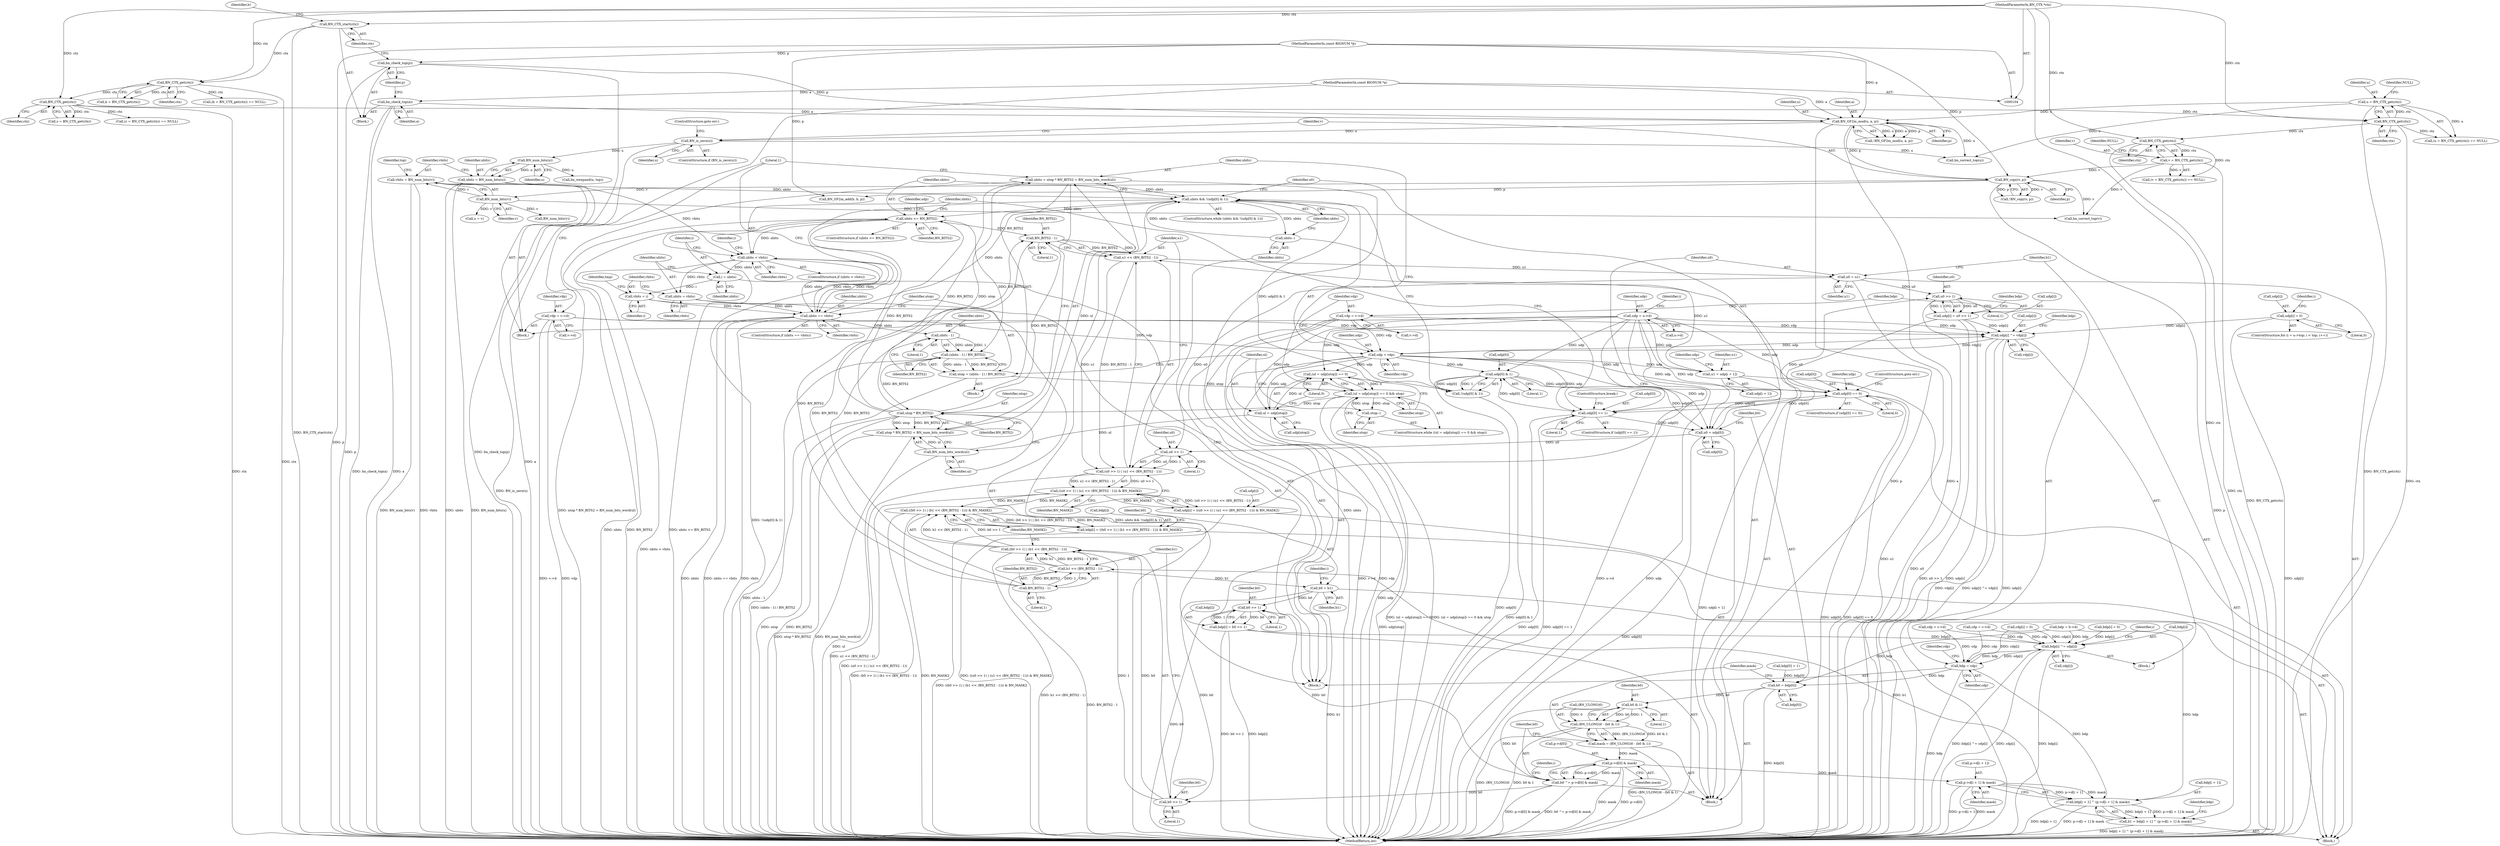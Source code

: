 digraph "0_openssl_4924b37ee01f71ae19c94a8934b80eeb2f677932@integer" {
"1000555" [label="(Call,ubits = utop * BN_BITS2 + BN_num_bits_word(ul))"];
"1000558" [label="(Call,utop * BN_BITS2)"];
"1000544" [label="(Call,(ul = udp[utop]) == 0 && utop)"];
"1000545" [label="(Call,(ul = udp[utop]) == 0)"];
"1000546" [label="(Call,ul = udp[utop])"];
"1000489" [label="(Call,udp = vdp)"];
"1000492" [label="(Call,vdp = v->d)"];
"1000515" [label="(Call,udp[i] ^= vdp[i])"];
"1000422" [label="(Call,udp[i] = u0 >> 1)"];
"1000426" [label="(Call,u0 >> 1)"];
"1000322" [label="(Call,u0 = udp[0])"];
"1000311" [label="(Call,udp[0] & 1)"];
"1000451" [label="(Call,udp[0] == 1)"];
"1000444" [label="(Call,udp[0] == 0)"];
"1000214" [label="(Call,udp = u->d)"];
"1000384" [label="(Call,u0 = u1)"];
"1000378" [label="(Call,u1 << (BN_BITS2 - 1))"];
"1000362" [label="(Call,u1 = udp[i + 1])"];
"1000380" [label="(Call,BN_BITS2 - 1)"];
"1000415" [label="(Call,BN_BITS2 - 1)"];
"1000439" [label="(Call,ubits <= BN_BITS2)"];
"1000308" [label="(Call,ubits && !(udp[0] & 1))"];
"1000436" [label="(Call,ubits--)"];
"1000530" [label="(Call,ubits == vbits)"];
"1000458" [label="(Call,ubits < vbits)"];
"1000197" [label="(Call,vbits = BN_num_bits(v))"];
"1000199" [label="(Call,BN_num_bits(v))"];
"1000179" [label="(Call,BN_copy(v, p))"];
"1000160" [label="(Call,v = BN_CTX_get(ctx))"];
"1000162" [label="(Call,BN_CTX_get(ctx))"];
"1000154" [label="(Call,BN_CTX_get(ctx))"];
"1000146" [label="(Call,BN_CTX_get(ctx))"];
"1000138" [label="(Call,BN_CTX_get(ctx))"];
"1000132" [label="(Call,BN_CTX_start(ctx))"];
"1000108" [label="(MethodParameterIn,BN_CTX *ctx)"];
"1000168" [label="(Call,BN_GF2m_mod(u, a, p))"];
"1000152" [label="(Call,u = BN_CTX_get(ctx))"];
"1000128" [label="(Call,bn_check_top(a))"];
"1000106" [label="(MethodParameterIn,const BIGNUM *a)"];
"1000130" [label="(Call,bn_check_top(p))"];
"1000107" [label="(MethodParameterIn,const BIGNUM *p)"];
"1000465" [label="(Call,ubits = vbits)"];
"1000468" [label="(Call,vbits = i)"];
"1000462" [label="(Call,i = ubits)"];
"1000555" [label="(Call,ubits = utop * BN_BITS2 + BN_num_bits_word(ul))"];
"1000561" [label="(Call,BN_num_bits_word(ul))"];
"1000192" [label="(Call,ubits = BN_num_bits(u))"];
"1000194" [label="(Call,BN_num_bits(u))"];
"1000174" [label="(Call,BN_is_zero(u))"];
"1000310" [label="(Call,!(udp[0] & 1))"];
"1000230" [label="(Call,udp[i] = 0)"];
"1000299" [label="(Call,vdp = v->d)"];
"1000553" [label="(Call,utop--)"];
"1000536" [label="(Call,utop = (ubits - 1) / BN_BITS2)"];
"1000538" [label="(Call,(ubits - 1) / BN_BITS2)"];
"1000539" [label="(Call,ubits - 1)"];
"1000374" [label="(Call,(u0 >> 1) | (u1 << (BN_BITS2 - 1)))"];
"1000373" [label="(Call,((u0 >> 1) | (u1 << (BN_BITS2 - 1))) & BN_MASK2)"];
"1000369" [label="(Call,udp[i] = ((u0 >> 1) | (u1 << (BN_BITS2 - 1))) & BN_MASK2)"];
"1000408" [label="(Call,((b0 >> 1) | (b1 << (BN_BITS2 - 1))) & BN_MASK2)"];
"1000404" [label="(Call,bdp[i] = ((b0 >> 1) | (b1 << (BN_BITS2 - 1))) & BN_MASK2)"];
"1000375" [label="(Call,u0 >> 1)"];
"1000557" [label="(Call,utop * BN_BITS2 + BN_num_bits_word(ul))"];
"1000413" [label="(Call,b1 << (BN_BITS2 - 1))"];
"1000409" [label="(Call,(b0 >> 1) | (b1 << (BN_BITS2 - 1)))"];
"1000419" [label="(Call,b0 = b1)"];
"1000410" [label="(Call,b0 >> 1)"];
"1000433" [label="(Call,b0 >> 1)"];
"1000429" [label="(Call,bdp[i] = b0 >> 1)"];
"1000522" [label="(Call,bdp[i] ^= cdp[i])"];
"1000497" [label="(Call,bdp = cdp)"];
"1000327" [label="(Call,b0 = bdp[0])"];
"1000338" [label="(Call,b0 & 1)"];
"1000334" [label="(Call,(BN_ULONG)0 - (b0 & 1))"];
"1000332" [label="(Call,mask = (BN_ULONG)0 - (b0 & 1))"];
"1000343" [label="(Call,p->d[0] & mask)"];
"1000341" [label="(Call,b0 ^= p->d[0] & mask)"];
"1000395" [label="(Call,p->d[i + 1] & mask)"];
"1000389" [label="(Call,bdp[i + 1] ^ (p->d[i + 1] & mask))"];
"1000387" [label="(Call,b1 = bdp[i + 1] ^ (p->d[i + 1] & mask))"];
"1000385" [label="(Identifier,u0)"];
"1000467" [label="(Identifier,vbits)"];
"1000445" [label="(Call,udp[0])"];
"1000128" [label="(Call,bn_check_top(a))"];
"1000315" [label="(Literal,1)"];
"1000462" [label="(Call,i = ubits)"];
"1000464" [label="(Identifier,ubits)"];
"1000243" [label="(Call,bdp = b->d)"];
"1000311" [label="(Call,udp[0] & 1)"];
"1000349" [label="(Identifier,mask)"];
"1000362" [label="(Call,u1 = udp[i + 1])"];
"1000151" [label="(Call,(u = BN_CTX_get(ctx)) == NULL)"];
"1000522" [label="(Call,bdp[i] ^= cdp[i])"];
"1000422" [label="(Call,udp[i] = u0 >> 1)"];
"1000137" [label="(Identifier,b)"];
"1000386" [label="(Identifier,u1)"];
"1000530" [label="(Call,ubits == vbits)"];
"1000381" [label="(Identifier,BN_BITS2)"];
"1000373" [label="(Call,((u0 >> 1) | (u1 << (BN_BITS2 - 1))) & BN_MASK2)"];
"1000380" [label="(Call,BN_BITS2 - 1)"];
"1000498" [label="(Identifier,bdp)"];
"1000301" [label="(Call,v->d)"];
"1000181" [label="(Identifier,p)"];
"1000219" [label="(ControlStructure,for (i = u->top; i < top; i++))"];
"1000156" [label="(Identifier,NULL)"];
"1000468" [label="(Call,vbits = i)"];
"1000494" [label="(Call,v->d)"];
"1000609" [label="(Call,BN_num_bits(v))"];
"1000390" [label="(Call,bdp[i + 1])"];
"1000548" [label="(Call,udp[utop])"];
"1000664" [label="(MethodReturn,int)"];
"1000441" [label="(Identifier,BN_BITS2)"];
"1000460" [label="(Identifier,vbits)"];
"1000146" [label="(Call,BN_CTX_get(ctx))"];
"1000178" [label="(Call,!BN_copy(v, p))"];
"1000211" [label="(Call,bn_wexpand(u, top))"];
"1000404" [label="(Call,bdp[i] = ((b0 >> 1) | (b1 << (BN_BITS2 - 1))) & BN_MASK2)"];
"1000410" [label="(Call,b0 >> 1)"];
"1000461" [label="(Block,)"];
"1000344" [label="(Call,p->d[0])"];
"1000162" [label="(Call,BN_CTX_get(ctx))"];
"1000541" [label="(Literal,1)"];
"1000470" [label="(Identifier,i)"];
"1000514" [label="(Block,)"];
"1000275" [label="(Call,cdp = c->d)"];
"1000426" [label="(Call,u0 >> 1)"];
"1000195" [label="(Identifier,u)"];
"1000154" [label="(Call,BN_CTX_get(ctx))"];
"1000537" [label="(Identifier,utop)"];
"1000533" [label="(Block,)"];
"1000179" [label="(Call,BN_copy(v, p))"];
"1000463" [label="(Identifier,i)"];
"1000176" [label="(ControlStructure,goto err;)"];
"1000132" [label="(Call,BN_CTX_start(ctx))"];
"1000170" [label="(Identifier,a)"];
"1000234" [label="(Literal,0)"];
"1000431" [label="(Identifier,bdp)"];
"1000395" [label="(Call,p->d[i + 1] & mask)"];
"1000328" [label="(Identifier,b0)"];
"1000379" [label="(Identifier,u1)"];
"1000352" [label="(Identifier,i)"];
"1000456" [label="(ControlStructure,break;)"];
"1000144" [label="(Call,c = BN_CTX_get(ctx))"];
"1000334" [label="(Call,(BN_ULONG)0 - (b0 & 1))"];
"1000335" [label="(Call,(BN_ULONG)0)"];
"1000446" [label="(Identifier,udp)"];
"1000143" [label="(Call,(c = BN_CTX_get(ctx)) == NULL)"];
"1000371" [label="(Identifier,udp)"];
"1000167" [label="(Call,!BN_GF2m_mod(u, a, p))"];
"1000513" [label="(Identifier,i)"];
"1000215" [label="(Identifier,udp)"];
"1000458" [label="(Call,ubits < vbits)"];
"1000109" [label="(Block,)"];
"1000171" [label="(Identifier,p)"];
"1000414" [label="(Identifier,b1)"];
"1000323" [label="(Identifier,u0)"];
"1000443" [label="(ControlStructure,if (udp[0] == 0))"];
"1000189" [label="(Block,)"];
"1000453" [label="(Identifier,udp)"];
"1000248" [label="(Call,bdp[0] = 1)"];
"1000340" [label="(Literal,1)"];
"1000161" [label="(Identifier,v)"];
"1000546" [label="(Call,ul = udp[utop])"];
"1000164" [label="(Identifier,NULL)"];
"1000406" [label="(Identifier,bdp)"];
"1000457" [label="(ControlStructure,if (ubits < vbits))"];
"1000136" [label="(Call,b = BN_CTX_get(ctx))"];
"1000309" [label="(Identifier,ubits)"];
"1000216" [label="(Call,u->d)"];
"1000308" [label="(Call,ubits && !(udp[0] & 1))"];
"1000492" [label="(Call,vdp = v->d)"];
"1000160" [label="(Call,v = BN_CTX_get(ctx))"];
"1000200" [label="(Identifier,v)"];
"1000169" [label="(Identifier,u)"];
"1000542" [label="(Identifier,BN_BITS2)"];
"1000452" [label="(Call,udp[0])"];
"1000375" [label="(Call,u0 >> 1)"];
"1000557" [label="(Call,utop * BN_BITS2 + BN_num_bits_word(ul))"];
"1000341" [label="(Call,b0 ^= p->d[0] & mask)"];
"1000489" [label="(Call,udp = vdp)"];
"1000544" [label="(Call,(ul = udp[utop]) == 0 && utop)"];
"1000433" [label="(Call,b0 >> 1)"];
"1000168" [label="(Call,BN_GF2m_mod(u, a, p))"];
"1000423" [label="(Call,udp[i])"];
"1000451" [label="(Call,udp[0] == 1)"];
"1000428" [label="(Literal,1)"];
"1000383" [label="(Identifier,BN_MASK2)"];
"1000438" [label="(ControlStructure,if (ubits <= BN_BITS2))"];
"1000547" [label="(Identifier,ul)"];
"1000192" [label="(Call,ubits = BN_num_bits(u))"];
"1000343" [label="(Call,p->d[0] & mask)"];
"1000231" [label="(Call,udp[i])"];
"1000361" [label="(Block,)"];
"1000558" [label="(Call,utop * BN_BITS2)"];
"1000405" [label="(Call,bdp[i])"];
"1000378" [label="(Call,u1 << (BN_BITS2 - 1))"];
"1000310" [label="(Call,!(udp[0] & 1))"];
"1000523" [label="(Call,bdp[i])"];
"1000444" [label="(Call,udp[0] == 0)"];
"1000436" [label="(Call,ubits--)"];
"1000387" [label="(Call,b1 = bdp[i + 1] ^ (p->d[i + 1] & mask))"];
"1000497" [label="(Call,bdp = cdp)"];
"1000175" [label="(Identifier,u)"];
"1000370" [label="(Call,udp[i])"];
"1000437" [label="(Identifier,ubits)"];
"1000490" [label="(Identifier,udp)"];
"1000427" [label="(Identifier,u0)"];
"1000491" [label="(Identifier,vdp)"];
"1000130" [label="(Call,bn_check_top(p))"];
"1000540" [label="(Identifier,ubits)"];
"1000360" [label="(Identifier,i)"];
"1000531" [label="(Identifier,ubits)"];
"1000545" [label="(Call,(ul = udp[utop]) == 0)"];
"1000448" [label="(Literal,0)"];
"1000155" [label="(Identifier,ctx)"];
"1000553" [label="(Call,utop--)"];
"1000529" [label="(ControlStructure,if (ubits == vbits))"];
"1000305" [label="(Literal,1)"];
"1000474" [label="(Call,u = v)"];
"1000538" [label="(Call,(ubits - 1) / BN_BITS2)"];
"1000536" [label="(Call,utop = (ubits - 1) / BN_BITS2)"];
"1000465" [label="(Call,ubits = vbits)"];
"1000449" [label="(ControlStructure,goto err;)"];
"1000108" [label="(MethodParameterIn,BN_CTX *ctx)"];
"1000147" [label="(Identifier,ctx)"];
"1000289" [label="(Call,cdp[i] = 0)"];
"1000299" [label="(Call,vdp = v->d)"];
"1000230" [label="(Call,udp[i] = 0)"];
"1000409" [label="(Call,(b0 >> 1) | (b1 << (BN_BITS2 - 1)))"];
"1000376" [label="(Identifier,u0)"];
"1000153" [label="(Identifier,u)"];
"1000133" [label="(Identifier,ctx)"];
"1000300" [label="(Identifier,vdp)"];
"1000554" [label="(Identifier,utop)"];
"1000539" [label="(Call,ubits - 1)"];
"1000107" [label="(MethodParameterIn,const BIGNUM *p)"];
"1000560" [label="(Identifier,BN_BITS2)"];
"1000131" [label="(Identifier,p)"];
"1000421" [label="(Identifier,b1)"];
"1000532" [label="(Identifier,vbits)"];
"1000106" [label="(MethodParameterIn,const BIGNUM *a)"];
"1000329" [label="(Call,bdp[0])"];
"1000338" [label="(Call,b0 & 1)"];
"1000507" [label="(Identifier,i)"];
"1000408" [label="(Call,((b0 >> 1) | (b1 << (BN_BITS2 - 1))) & BN_MASK2)"];
"1000516" [label="(Call,udp[i])"];
"1000152" [label="(Call,u = BN_CTX_get(ctx))"];
"1000174" [label="(Call,BN_is_zero(u))"];
"1000524" [label="(Identifier,bdp)"];
"1000657" [label="(Call,bn_correct_top(u))"];
"1000417" [label="(Literal,1)"];
"1000420" [label="(Identifier,b0)"];
"1000543" [label="(ControlStructure,while ((ul = udp[utop]) == 0 && utop))"];
"1000262" [label="(Call,bdp[i] = 0)"];
"1000403" [label="(Identifier,mask)"];
"1000389" [label="(Call,bdp[i + 1] ^ (p->d[i + 1] & mask))"];
"1000384" [label="(Call,u0 = u1)"];
"1000342" [label="(Identifier,b0)"];
"1000519" [label="(Call,vdp[i])"];
"1000324" [label="(Call,udp[0])"];
"1000515" [label="(Call,udp[i] ^= vdp[i])"];
"1000364" [label="(Call,udp[i + 1])"];
"1000369" [label="(Call,udp[i] = ((u0 >> 1) | (u1 << (BN_BITS2 - 1))) & BN_MASK2)"];
"1000439" [label="(Call,ubits <= BN_BITS2)"];
"1000327" [label="(Call,b0 = bdp[0])"];
"1000197" [label="(Call,vbits = BN_num_bits(v))"];
"1000139" [label="(Identifier,ctx)"];
"1000388" [label="(Identifier,b1)"];
"1000382" [label="(Literal,1)"];
"1000307" [label="(ControlStructure,while (ubits && !(udp[0] & 1)))"];
"1000562" [label="(Identifier,ul)"];
"1000559" [label="(Identifier,utop)"];
"1000413" [label="(Call,b1 << (BN_BITS2 - 1))"];
"1000198" [label="(Identifier,vbits)"];
"1000374" [label="(Call,(u0 >> 1) | (u1 << (BN_BITS2 - 1)))"];
"1000316" [label="(Block,)"];
"1000526" [label="(Call,cdp[i])"];
"1000500" [label="(Call,cdp = c->d)"];
"1000221" [label="(Identifier,i)"];
"1000411" [label="(Identifier,b0)"];
"1000552" [label="(Identifier,utop)"];
"1000194" [label="(Call,BN_num_bits(u))"];
"1000416" [label="(Identifier,BN_BITS2)"];
"1000332" [label="(Call,mask = (BN_ULONG)0 - (b0 & 1))"];
"1000180" [label="(Identifier,v)"];
"1000499" [label="(Identifier,cdp)"];
"1000466" [label="(Identifier,ubits)"];
"1000418" [label="(Identifier,BN_MASK2)"];
"1000589" [label="(Call,BN_GF2m_add(b, b, p))"];
"1000214" [label="(Call,udp = u->d)"];
"1000138" [label="(Call,BN_CTX_get(ctx))"];
"1000203" [label="(Identifier,top)"];
"1000135" [label="(Call,(b = BN_CTX_get(ctx)) == NULL)"];
"1000561" [label="(Call,BN_num_bits_word(ul))"];
"1000312" [label="(Call,udp[0])"];
"1000501" [label="(Identifier,cdp)"];
"1000419" [label="(Call,b0 = b1)"];
"1000129" [label="(Identifier,a)"];
"1000396" [label="(Call,p->d[i + 1])"];
"1000229" [label="(Identifier,i)"];
"1000556" [label="(Identifier,ubits)"];
"1000472" [label="(Identifier,tmp)"];
"1000159" [label="(Call,(v = BN_CTX_get(ctx)) == NULL)"];
"1000377" [label="(Literal,1)"];
"1000659" [label="(Call,bn_correct_top(v))"];
"1000429" [label="(Call,bdp[i] = b0 >> 1)"];
"1000322" [label="(Call,u0 = udp[0])"];
"1000163" [label="(Identifier,ctx)"];
"1000551" [label="(Literal,0)"];
"1000493" [label="(Identifier,vdp)"];
"1000434" [label="(Identifier,b0)"];
"1000450" [label="(ControlStructure,if (udp[0] == 1))"];
"1000430" [label="(Call,bdp[i])"];
"1000412" [label="(Literal,1)"];
"1000440" [label="(Identifier,ubits)"];
"1000455" [label="(Literal,1)"];
"1000469" [label="(Identifier,vbits)"];
"1000173" [label="(ControlStructure,if (BN_is_zero(u)))"];
"1000333" [label="(Identifier,mask)"];
"1000339" [label="(Identifier,b0)"];
"1000459" [label="(Identifier,ubits)"];
"1000415" [label="(Call,BN_BITS2 - 1)"];
"1000199" [label="(Call,BN_num_bits(v))"];
"1000363" [label="(Identifier,u1)"];
"1000193" [label="(Identifier,ubits)"];
"1000435" [label="(Literal,1)"];
"1000555" [label="(Call,ubits = utop * BN_BITS2 + BN_num_bits_word(ul))"];
"1000555" -> "1000533"  [label="AST: "];
"1000555" -> "1000557"  [label="CFG: "];
"1000556" -> "1000555"  [label="AST: "];
"1000557" -> "1000555"  [label="AST: "];
"1000305" -> "1000555"  [label="CFG: "];
"1000555" -> "1000664"  [label="DDG: utop * BN_BITS2 + BN_num_bits_word(ul)"];
"1000555" -> "1000664"  [label="DDG: ubits"];
"1000555" -> "1000308"  [label="DDG: ubits"];
"1000558" -> "1000555"  [label="DDG: utop"];
"1000558" -> "1000555"  [label="DDG: BN_BITS2"];
"1000561" -> "1000555"  [label="DDG: ul"];
"1000558" -> "1000557"  [label="AST: "];
"1000558" -> "1000560"  [label="CFG: "];
"1000559" -> "1000558"  [label="AST: "];
"1000560" -> "1000558"  [label="AST: "];
"1000562" -> "1000558"  [label="CFG: "];
"1000558" -> "1000664"  [label="DDG: BN_BITS2"];
"1000558" -> "1000664"  [label="DDG: utop"];
"1000558" -> "1000380"  [label="DDG: BN_BITS2"];
"1000558" -> "1000439"  [label="DDG: BN_BITS2"];
"1000558" -> "1000557"  [label="DDG: utop"];
"1000558" -> "1000557"  [label="DDG: BN_BITS2"];
"1000544" -> "1000558"  [label="DDG: utop"];
"1000538" -> "1000558"  [label="DDG: BN_BITS2"];
"1000544" -> "1000543"  [label="AST: "];
"1000544" -> "1000545"  [label="CFG: "];
"1000544" -> "1000552"  [label="CFG: "];
"1000545" -> "1000544"  [label="AST: "];
"1000552" -> "1000544"  [label="AST: "];
"1000554" -> "1000544"  [label="CFG: "];
"1000556" -> "1000544"  [label="CFG: "];
"1000544" -> "1000664"  [label="DDG: (ul = udp[utop]) == 0"];
"1000544" -> "1000664"  [label="DDG: (ul = udp[utop]) == 0 && utop"];
"1000545" -> "1000544"  [label="DDG: 0"];
"1000553" -> "1000544"  [label="DDG: utop"];
"1000536" -> "1000544"  [label="DDG: utop"];
"1000544" -> "1000553"  [label="DDG: utop"];
"1000545" -> "1000551"  [label="CFG: "];
"1000546" -> "1000545"  [label="AST: "];
"1000551" -> "1000545"  [label="AST: "];
"1000552" -> "1000545"  [label="CFG: "];
"1000546" -> "1000545"  [label="DDG: ul"];
"1000489" -> "1000545"  [label="DDG: udp"];
"1000214" -> "1000545"  [label="DDG: udp"];
"1000546" -> "1000548"  [label="CFG: "];
"1000547" -> "1000546"  [label="AST: "];
"1000548" -> "1000546"  [label="AST: "];
"1000551" -> "1000546"  [label="CFG: "];
"1000546" -> "1000664"  [label="DDG: udp[utop]"];
"1000489" -> "1000546"  [label="DDG: udp"];
"1000214" -> "1000546"  [label="DDG: udp"];
"1000546" -> "1000561"  [label="DDG: ul"];
"1000489" -> "1000461"  [label="AST: "];
"1000489" -> "1000491"  [label="CFG: "];
"1000490" -> "1000489"  [label="AST: "];
"1000491" -> "1000489"  [label="AST: "];
"1000493" -> "1000489"  [label="CFG: "];
"1000489" -> "1000664"  [label="DDG: udp"];
"1000489" -> "1000311"  [label="DDG: udp"];
"1000489" -> "1000322"  [label="DDG: udp"];
"1000489" -> "1000362"  [label="DDG: udp"];
"1000489" -> "1000444"  [label="DDG: udp"];
"1000489" -> "1000451"  [label="DDG: udp"];
"1000492" -> "1000489"  [label="DDG: vdp"];
"1000515" -> "1000489"  [label="DDG: vdp[i]"];
"1000299" -> "1000489"  [label="DDG: vdp"];
"1000489" -> "1000515"  [label="DDG: udp"];
"1000492" -> "1000461"  [label="AST: "];
"1000492" -> "1000494"  [label="CFG: "];
"1000493" -> "1000492"  [label="AST: "];
"1000494" -> "1000492"  [label="AST: "];
"1000498" -> "1000492"  [label="CFG: "];
"1000492" -> "1000664"  [label="DDG: v->d"];
"1000492" -> "1000664"  [label="DDG: vdp"];
"1000492" -> "1000515"  [label="DDG: vdp"];
"1000515" -> "1000514"  [label="AST: "];
"1000515" -> "1000519"  [label="CFG: "];
"1000516" -> "1000515"  [label="AST: "];
"1000519" -> "1000515"  [label="AST: "];
"1000524" -> "1000515"  [label="CFG: "];
"1000515" -> "1000664"  [label="DDG: vdp[i]"];
"1000515" -> "1000664"  [label="DDG: udp[i] ^= vdp[i]"];
"1000515" -> "1000664"  [label="DDG: udp[i]"];
"1000422" -> "1000515"  [label="DDG: udp[i]"];
"1000230" -> "1000515"  [label="DDG: udp[i]"];
"1000214" -> "1000515"  [label="DDG: udp"];
"1000299" -> "1000515"  [label="DDG: vdp"];
"1000422" -> "1000316"  [label="AST: "];
"1000422" -> "1000426"  [label="CFG: "];
"1000423" -> "1000422"  [label="AST: "];
"1000426" -> "1000422"  [label="AST: "];
"1000431" -> "1000422"  [label="CFG: "];
"1000422" -> "1000664"  [label="DDG: u0 >> 1"];
"1000422" -> "1000664"  [label="DDG: udp[i]"];
"1000426" -> "1000422"  [label="DDG: u0"];
"1000426" -> "1000422"  [label="DDG: 1"];
"1000426" -> "1000428"  [label="CFG: "];
"1000427" -> "1000426"  [label="AST: "];
"1000428" -> "1000426"  [label="AST: "];
"1000426" -> "1000664"  [label="DDG: u0"];
"1000322" -> "1000426"  [label="DDG: u0"];
"1000384" -> "1000426"  [label="DDG: u0"];
"1000322" -> "1000316"  [label="AST: "];
"1000322" -> "1000324"  [label="CFG: "];
"1000323" -> "1000322"  [label="AST: "];
"1000324" -> "1000322"  [label="AST: "];
"1000328" -> "1000322"  [label="CFG: "];
"1000322" -> "1000664"  [label="DDG: udp[0]"];
"1000311" -> "1000322"  [label="DDG: udp[0]"];
"1000451" -> "1000322"  [label="DDG: udp[0]"];
"1000214" -> "1000322"  [label="DDG: udp"];
"1000322" -> "1000375"  [label="DDG: u0"];
"1000311" -> "1000310"  [label="AST: "];
"1000311" -> "1000315"  [label="CFG: "];
"1000312" -> "1000311"  [label="AST: "];
"1000315" -> "1000311"  [label="AST: "];
"1000310" -> "1000311"  [label="CFG: "];
"1000311" -> "1000664"  [label="DDG: udp[0]"];
"1000311" -> "1000310"  [label="DDG: udp[0]"];
"1000311" -> "1000310"  [label="DDG: 1"];
"1000451" -> "1000311"  [label="DDG: udp[0]"];
"1000214" -> "1000311"  [label="DDG: udp"];
"1000311" -> "1000444"  [label="DDG: udp[0]"];
"1000451" -> "1000450"  [label="AST: "];
"1000451" -> "1000455"  [label="CFG: "];
"1000452" -> "1000451"  [label="AST: "];
"1000455" -> "1000451"  [label="AST: "];
"1000456" -> "1000451"  [label="CFG: "];
"1000459" -> "1000451"  [label="CFG: "];
"1000451" -> "1000664"  [label="DDG: udp[0]"];
"1000451" -> "1000664"  [label="DDG: udp[0] == 1"];
"1000451" -> "1000444"  [label="DDG: udp[0]"];
"1000444" -> "1000451"  [label="DDG: udp[0]"];
"1000214" -> "1000451"  [label="DDG: udp"];
"1000444" -> "1000443"  [label="AST: "];
"1000444" -> "1000448"  [label="CFG: "];
"1000445" -> "1000444"  [label="AST: "];
"1000448" -> "1000444"  [label="AST: "];
"1000449" -> "1000444"  [label="CFG: "];
"1000453" -> "1000444"  [label="CFG: "];
"1000444" -> "1000664"  [label="DDG: udp[0]"];
"1000444" -> "1000664"  [label="DDG: udp[0] == 0"];
"1000214" -> "1000444"  [label="DDG: udp"];
"1000214" -> "1000189"  [label="AST: "];
"1000214" -> "1000216"  [label="CFG: "];
"1000215" -> "1000214"  [label="AST: "];
"1000216" -> "1000214"  [label="AST: "];
"1000221" -> "1000214"  [label="CFG: "];
"1000214" -> "1000664"  [label="DDG: u->d"];
"1000214" -> "1000664"  [label="DDG: udp"];
"1000214" -> "1000362"  [label="DDG: udp"];
"1000384" -> "1000361"  [label="AST: "];
"1000384" -> "1000386"  [label="CFG: "];
"1000385" -> "1000384"  [label="AST: "];
"1000386" -> "1000384"  [label="AST: "];
"1000388" -> "1000384"  [label="CFG: "];
"1000384" -> "1000664"  [label="DDG: u1"];
"1000384" -> "1000375"  [label="DDG: u0"];
"1000378" -> "1000384"  [label="DDG: u1"];
"1000378" -> "1000374"  [label="AST: "];
"1000378" -> "1000380"  [label="CFG: "];
"1000379" -> "1000378"  [label="AST: "];
"1000380" -> "1000378"  [label="AST: "];
"1000374" -> "1000378"  [label="CFG: "];
"1000378" -> "1000374"  [label="DDG: u1"];
"1000378" -> "1000374"  [label="DDG: BN_BITS2 - 1"];
"1000362" -> "1000378"  [label="DDG: u1"];
"1000380" -> "1000378"  [label="DDG: BN_BITS2"];
"1000380" -> "1000378"  [label="DDG: 1"];
"1000362" -> "1000361"  [label="AST: "];
"1000362" -> "1000364"  [label="CFG: "];
"1000363" -> "1000362"  [label="AST: "];
"1000364" -> "1000362"  [label="AST: "];
"1000371" -> "1000362"  [label="CFG: "];
"1000362" -> "1000664"  [label="DDG: udp[i + 1]"];
"1000380" -> "1000382"  [label="CFG: "];
"1000381" -> "1000380"  [label="AST: "];
"1000382" -> "1000380"  [label="AST: "];
"1000415" -> "1000380"  [label="DDG: BN_BITS2"];
"1000439" -> "1000380"  [label="DDG: BN_BITS2"];
"1000380" -> "1000415"  [label="DDG: BN_BITS2"];
"1000415" -> "1000413"  [label="AST: "];
"1000415" -> "1000417"  [label="CFG: "];
"1000416" -> "1000415"  [label="AST: "];
"1000417" -> "1000415"  [label="AST: "];
"1000413" -> "1000415"  [label="CFG: "];
"1000415" -> "1000413"  [label="DDG: BN_BITS2"];
"1000415" -> "1000413"  [label="DDG: 1"];
"1000415" -> "1000439"  [label="DDG: BN_BITS2"];
"1000439" -> "1000438"  [label="AST: "];
"1000439" -> "1000441"  [label="CFG: "];
"1000440" -> "1000439"  [label="AST: "];
"1000441" -> "1000439"  [label="AST: "];
"1000446" -> "1000439"  [label="CFG: "];
"1000459" -> "1000439"  [label="CFG: "];
"1000439" -> "1000664"  [label="DDG: ubits"];
"1000439" -> "1000664"  [label="DDG: BN_BITS2"];
"1000439" -> "1000664"  [label="DDG: ubits <= BN_BITS2"];
"1000308" -> "1000439"  [label="DDG: ubits"];
"1000439" -> "1000458"  [label="DDG: ubits"];
"1000439" -> "1000538"  [label="DDG: BN_BITS2"];
"1000308" -> "1000307"  [label="AST: "];
"1000308" -> "1000309"  [label="CFG: "];
"1000308" -> "1000310"  [label="CFG: "];
"1000309" -> "1000308"  [label="AST: "];
"1000310" -> "1000308"  [label="AST: "];
"1000323" -> "1000308"  [label="CFG: "];
"1000440" -> "1000308"  [label="CFG: "];
"1000308" -> "1000664"  [label="DDG: !(udp[0] & 1)"];
"1000308" -> "1000664"  [label="DDG: ubits && !(udp[0] & 1)"];
"1000436" -> "1000308"  [label="DDG: ubits"];
"1000530" -> "1000308"  [label="DDG: ubits"];
"1000192" -> "1000308"  [label="DDG: ubits"];
"1000310" -> "1000308"  [label="DDG: udp[0] & 1"];
"1000308" -> "1000436"  [label="DDG: ubits"];
"1000436" -> "1000316"  [label="AST: "];
"1000436" -> "1000437"  [label="CFG: "];
"1000437" -> "1000436"  [label="AST: "];
"1000309" -> "1000436"  [label="CFG: "];
"1000530" -> "1000529"  [label="AST: "];
"1000530" -> "1000532"  [label="CFG: "];
"1000531" -> "1000530"  [label="AST: "];
"1000532" -> "1000530"  [label="AST: "];
"1000305" -> "1000530"  [label="CFG: "];
"1000537" -> "1000530"  [label="CFG: "];
"1000530" -> "1000664"  [label="DDG: ubits"];
"1000530" -> "1000664"  [label="DDG: ubits == vbits"];
"1000530" -> "1000664"  [label="DDG: vbits"];
"1000530" -> "1000458"  [label="DDG: vbits"];
"1000458" -> "1000530"  [label="DDG: ubits"];
"1000458" -> "1000530"  [label="DDG: vbits"];
"1000465" -> "1000530"  [label="DDG: ubits"];
"1000468" -> "1000530"  [label="DDG: vbits"];
"1000530" -> "1000539"  [label="DDG: ubits"];
"1000458" -> "1000457"  [label="AST: "];
"1000458" -> "1000460"  [label="CFG: "];
"1000459" -> "1000458"  [label="AST: "];
"1000460" -> "1000458"  [label="AST: "];
"1000463" -> "1000458"  [label="CFG: "];
"1000507" -> "1000458"  [label="CFG: "];
"1000458" -> "1000664"  [label="DDG: ubits < vbits"];
"1000197" -> "1000458"  [label="DDG: vbits"];
"1000458" -> "1000462"  [label="DDG: ubits"];
"1000458" -> "1000465"  [label="DDG: vbits"];
"1000197" -> "1000189"  [label="AST: "];
"1000197" -> "1000199"  [label="CFG: "];
"1000198" -> "1000197"  [label="AST: "];
"1000199" -> "1000197"  [label="AST: "];
"1000203" -> "1000197"  [label="CFG: "];
"1000197" -> "1000664"  [label="DDG: BN_num_bits(v)"];
"1000197" -> "1000664"  [label="DDG: vbits"];
"1000199" -> "1000197"  [label="DDG: v"];
"1000199" -> "1000200"  [label="CFG: "];
"1000200" -> "1000199"  [label="AST: "];
"1000179" -> "1000199"  [label="DDG: v"];
"1000199" -> "1000474"  [label="DDG: v"];
"1000199" -> "1000609"  [label="DDG: v"];
"1000199" -> "1000659"  [label="DDG: v"];
"1000179" -> "1000178"  [label="AST: "];
"1000179" -> "1000181"  [label="CFG: "];
"1000180" -> "1000179"  [label="AST: "];
"1000181" -> "1000179"  [label="AST: "];
"1000178" -> "1000179"  [label="CFG: "];
"1000179" -> "1000664"  [label="DDG: p"];
"1000179" -> "1000178"  [label="DDG: v"];
"1000179" -> "1000178"  [label="DDG: p"];
"1000160" -> "1000179"  [label="DDG: v"];
"1000168" -> "1000179"  [label="DDG: p"];
"1000107" -> "1000179"  [label="DDG: p"];
"1000179" -> "1000589"  [label="DDG: p"];
"1000179" -> "1000659"  [label="DDG: v"];
"1000160" -> "1000159"  [label="AST: "];
"1000160" -> "1000162"  [label="CFG: "];
"1000161" -> "1000160"  [label="AST: "];
"1000162" -> "1000160"  [label="AST: "];
"1000164" -> "1000160"  [label="CFG: "];
"1000160" -> "1000664"  [label="DDG: BN_CTX_get(ctx)"];
"1000160" -> "1000159"  [label="DDG: v"];
"1000162" -> "1000160"  [label="DDG: ctx"];
"1000160" -> "1000659"  [label="DDG: v"];
"1000162" -> "1000163"  [label="CFG: "];
"1000163" -> "1000162"  [label="AST: "];
"1000162" -> "1000664"  [label="DDG: ctx"];
"1000162" -> "1000159"  [label="DDG: ctx"];
"1000154" -> "1000162"  [label="DDG: ctx"];
"1000108" -> "1000162"  [label="DDG: ctx"];
"1000154" -> "1000152"  [label="AST: "];
"1000154" -> "1000155"  [label="CFG: "];
"1000155" -> "1000154"  [label="AST: "];
"1000152" -> "1000154"  [label="CFG: "];
"1000154" -> "1000664"  [label="DDG: ctx"];
"1000154" -> "1000151"  [label="DDG: ctx"];
"1000154" -> "1000152"  [label="DDG: ctx"];
"1000146" -> "1000154"  [label="DDG: ctx"];
"1000108" -> "1000154"  [label="DDG: ctx"];
"1000146" -> "1000144"  [label="AST: "];
"1000146" -> "1000147"  [label="CFG: "];
"1000147" -> "1000146"  [label="AST: "];
"1000144" -> "1000146"  [label="CFG: "];
"1000146" -> "1000664"  [label="DDG: ctx"];
"1000146" -> "1000143"  [label="DDG: ctx"];
"1000146" -> "1000144"  [label="DDG: ctx"];
"1000138" -> "1000146"  [label="DDG: ctx"];
"1000108" -> "1000146"  [label="DDG: ctx"];
"1000138" -> "1000136"  [label="AST: "];
"1000138" -> "1000139"  [label="CFG: "];
"1000139" -> "1000138"  [label="AST: "];
"1000136" -> "1000138"  [label="CFG: "];
"1000138" -> "1000664"  [label="DDG: ctx"];
"1000138" -> "1000135"  [label="DDG: ctx"];
"1000138" -> "1000136"  [label="DDG: ctx"];
"1000132" -> "1000138"  [label="DDG: ctx"];
"1000108" -> "1000138"  [label="DDG: ctx"];
"1000132" -> "1000109"  [label="AST: "];
"1000132" -> "1000133"  [label="CFG: "];
"1000133" -> "1000132"  [label="AST: "];
"1000137" -> "1000132"  [label="CFG: "];
"1000132" -> "1000664"  [label="DDG: BN_CTX_start(ctx)"];
"1000108" -> "1000132"  [label="DDG: ctx"];
"1000108" -> "1000104"  [label="AST: "];
"1000108" -> "1000664"  [label="DDG: ctx"];
"1000168" -> "1000167"  [label="AST: "];
"1000168" -> "1000171"  [label="CFG: "];
"1000169" -> "1000168"  [label="AST: "];
"1000170" -> "1000168"  [label="AST: "];
"1000171" -> "1000168"  [label="AST: "];
"1000167" -> "1000168"  [label="CFG: "];
"1000168" -> "1000664"  [label="DDG: p"];
"1000168" -> "1000664"  [label="DDG: a"];
"1000168" -> "1000167"  [label="DDG: u"];
"1000168" -> "1000167"  [label="DDG: a"];
"1000168" -> "1000167"  [label="DDG: p"];
"1000152" -> "1000168"  [label="DDG: u"];
"1000128" -> "1000168"  [label="DDG: a"];
"1000106" -> "1000168"  [label="DDG: a"];
"1000130" -> "1000168"  [label="DDG: p"];
"1000107" -> "1000168"  [label="DDG: p"];
"1000168" -> "1000174"  [label="DDG: u"];
"1000168" -> "1000657"  [label="DDG: u"];
"1000152" -> "1000151"  [label="AST: "];
"1000153" -> "1000152"  [label="AST: "];
"1000156" -> "1000152"  [label="CFG: "];
"1000152" -> "1000664"  [label="DDG: BN_CTX_get(ctx)"];
"1000152" -> "1000151"  [label="DDG: u"];
"1000152" -> "1000657"  [label="DDG: u"];
"1000128" -> "1000109"  [label="AST: "];
"1000128" -> "1000129"  [label="CFG: "];
"1000129" -> "1000128"  [label="AST: "];
"1000131" -> "1000128"  [label="CFG: "];
"1000128" -> "1000664"  [label="DDG: a"];
"1000128" -> "1000664"  [label="DDG: bn_check_top(a)"];
"1000106" -> "1000128"  [label="DDG: a"];
"1000106" -> "1000104"  [label="AST: "];
"1000106" -> "1000664"  [label="DDG: a"];
"1000130" -> "1000109"  [label="AST: "];
"1000130" -> "1000131"  [label="CFG: "];
"1000131" -> "1000130"  [label="AST: "];
"1000133" -> "1000130"  [label="CFG: "];
"1000130" -> "1000664"  [label="DDG: bn_check_top(p)"];
"1000130" -> "1000664"  [label="DDG: p"];
"1000107" -> "1000130"  [label="DDG: p"];
"1000107" -> "1000104"  [label="AST: "];
"1000107" -> "1000664"  [label="DDG: p"];
"1000107" -> "1000589"  [label="DDG: p"];
"1000465" -> "1000461"  [label="AST: "];
"1000465" -> "1000467"  [label="CFG: "];
"1000466" -> "1000465"  [label="AST: "];
"1000467" -> "1000465"  [label="AST: "];
"1000469" -> "1000465"  [label="CFG: "];
"1000468" -> "1000461"  [label="AST: "];
"1000468" -> "1000470"  [label="CFG: "];
"1000469" -> "1000468"  [label="AST: "];
"1000470" -> "1000468"  [label="AST: "];
"1000472" -> "1000468"  [label="CFG: "];
"1000462" -> "1000468"  [label="DDG: i"];
"1000462" -> "1000461"  [label="AST: "];
"1000462" -> "1000464"  [label="CFG: "];
"1000463" -> "1000462"  [label="AST: "];
"1000464" -> "1000462"  [label="AST: "];
"1000466" -> "1000462"  [label="CFG: "];
"1000561" -> "1000557"  [label="AST: "];
"1000561" -> "1000562"  [label="CFG: "];
"1000562" -> "1000561"  [label="AST: "];
"1000557" -> "1000561"  [label="CFG: "];
"1000561" -> "1000664"  [label="DDG: ul"];
"1000561" -> "1000557"  [label="DDG: ul"];
"1000192" -> "1000189"  [label="AST: "];
"1000192" -> "1000194"  [label="CFG: "];
"1000193" -> "1000192"  [label="AST: "];
"1000194" -> "1000192"  [label="AST: "];
"1000198" -> "1000192"  [label="CFG: "];
"1000192" -> "1000664"  [label="DDG: BN_num_bits(u)"];
"1000192" -> "1000664"  [label="DDG: ubits"];
"1000194" -> "1000192"  [label="DDG: u"];
"1000194" -> "1000195"  [label="CFG: "];
"1000195" -> "1000194"  [label="AST: "];
"1000174" -> "1000194"  [label="DDG: u"];
"1000194" -> "1000211"  [label="DDG: u"];
"1000174" -> "1000173"  [label="AST: "];
"1000174" -> "1000175"  [label="CFG: "];
"1000175" -> "1000174"  [label="AST: "];
"1000176" -> "1000174"  [label="CFG: "];
"1000180" -> "1000174"  [label="CFG: "];
"1000174" -> "1000664"  [label="DDG: BN_is_zero(u)"];
"1000174" -> "1000657"  [label="DDG: u"];
"1000310" -> "1000664"  [label="DDG: udp[0] & 1"];
"1000230" -> "1000219"  [label="AST: "];
"1000230" -> "1000234"  [label="CFG: "];
"1000231" -> "1000230"  [label="AST: "];
"1000234" -> "1000230"  [label="AST: "];
"1000229" -> "1000230"  [label="CFG: "];
"1000230" -> "1000664"  [label="DDG: udp[i]"];
"1000299" -> "1000189"  [label="AST: "];
"1000299" -> "1000301"  [label="CFG: "];
"1000300" -> "1000299"  [label="AST: "];
"1000301" -> "1000299"  [label="AST: "];
"1000305" -> "1000299"  [label="CFG: "];
"1000299" -> "1000664"  [label="DDG: v->d"];
"1000299" -> "1000664"  [label="DDG: vdp"];
"1000553" -> "1000543"  [label="AST: "];
"1000553" -> "1000554"  [label="CFG: "];
"1000554" -> "1000553"  [label="AST: "];
"1000547" -> "1000553"  [label="CFG: "];
"1000536" -> "1000533"  [label="AST: "];
"1000536" -> "1000538"  [label="CFG: "];
"1000537" -> "1000536"  [label="AST: "];
"1000538" -> "1000536"  [label="AST: "];
"1000547" -> "1000536"  [label="CFG: "];
"1000536" -> "1000664"  [label="DDG: (ubits - 1) / BN_BITS2"];
"1000538" -> "1000536"  [label="DDG: ubits - 1"];
"1000538" -> "1000536"  [label="DDG: BN_BITS2"];
"1000538" -> "1000542"  [label="CFG: "];
"1000539" -> "1000538"  [label="AST: "];
"1000542" -> "1000538"  [label="AST: "];
"1000538" -> "1000664"  [label="DDG: ubits - 1"];
"1000539" -> "1000538"  [label="DDG: ubits"];
"1000539" -> "1000538"  [label="DDG: 1"];
"1000539" -> "1000541"  [label="CFG: "];
"1000540" -> "1000539"  [label="AST: "];
"1000541" -> "1000539"  [label="AST: "];
"1000542" -> "1000539"  [label="CFG: "];
"1000374" -> "1000373"  [label="AST: "];
"1000375" -> "1000374"  [label="AST: "];
"1000383" -> "1000374"  [label="CFG: "];
"1000374" -> "1000664"  [label="DDG: u1 << (BN_BITS2 - 1)"];
"1000374" -> "1000373"  [label="DDG: u0 >> 1"];
"1000374" -> "1000373"  [label="DDG: u1 << (BN_BITS2 - 1)"];
"1000375" -> "1000374"  [label="DDG: u0"];
"1000375" -> "1000374"  [label="DDG: 1"];
"1000373" -> "1000369"  [label="AST: "];
"1000373" -> "1000383"  [label="CFG: "];
"1000383" -> "1000373"  [label="AST: "];
"1000369" -> "1000373"  [label="CFG: "];
"1000373" -> "1000664"  [label="DDG: (u0 >> 1) | (u1 << (BN_BITS2 - 1))"];
"1000373" -> "1000369"  [label="DDG: (u0 >> 1) | (u1 << (BN_BITS2 - 1))"];
"1000373" -> "1000369"  [label="DDG: BN_MASK2"];
"1000408" -> "1000373"  [label="DDG: BN_MASK2"];
"1000373" -> "1000408"  [label="DDG: BN_MASK2"];
"1000369" -> "1000361"  [label="AST: "];
"1000370" -> "1000369"  [label="AST: "];
"1000385" -> "1000369"  [label="CFG: "];
"1000369" -> "1000664"  [label="DDG: ((u0 >> 1) | (u1 << (BN_BITS2 - 1))) & BN_MASK2"];
"1000408" -> "1000404"  [label="AST: "];
"1000408" -> "1000418"  [label="CFG: "];
"1000409" -> "1000408"  [label="AST: "];
"1000418" -> "1000408"  [label="AST: "];
"1000404" -> "1000408"  [label="CFG: "];
"1000408" -> "1000664"  [label="DDG: (b0 >> 1) | (b1 << (BN_BITS2 - 1))"];
"1000408" -> "1000664"  [label="DDG: BN_MASK2"];
"1000408" -> "1000404"  [label="DDG: (b0 >> 1) | (b1 << (BN_BITS2 - 1))"];
"1000408" -> "1000404"  [label="DDG: BN_MASK2"];
"1000409" -> "1000408"  [label="DDG: b0 >> 1"];
"1000409" -> "1000408"  [label="DDG: b1 << (BN_BITS2 - 1)"];
"1000404" -> "1000361"  [label="AST: "];
"1000405" -> "1000404"  [label="AST: "];
"1000420" -> "1000404"  [label="CFG: "];
"1000404" -> "1000664"  [label="DDG: ((b0 >> 1) | (b1 << (BN_BITS2 - 1))) & BN_MASK2"];
"1000375" -> "1000377"  [label="CFG: "];
"1000376" -> "1000375"  [label="AST: "];
"1000377" -> "1000375"  [label="AST: "];
"1000379" -> "1000375"  [label="CFG: "];
"1000557" -> "1000664"  [label="DDG: utop * BN_BITS2"];
"1000557" -> "1000664"  [label="DDG: BN_num_bits_word(ul)"];
"1000413" -> "1000409"  [label="AST: "];
"1000414" -> "1000413"  [label="AST: "];
"1000409" -> "1000413"  [label="CFG: "];
"1000413" -> "1000664"  [label="DDG: BN_BITS2 - 1"];
"1000413" -> "1000409"  [label="DDG: b1"];
"1000413" -> "1000409"  [label="DDG: BN_BITS2 - 1"];
"1000387" -> "1000413"  [label="DDG: b1"];
"1000413" -> "1000419"  [label="DDG: b1"];
"1000410" -> "1000409"  [label="AST: "];
"1000418" -> "1000409"  [label="CFG: "];
"1000409" -> "1000664"  [label="DDG: b1 << (BN_BITS2 - 1)"];
"1000410" -> "1000409"  [label="DDG: b0"];
"1000410" -> "1000409"  [label="DDG: 1"];
"1000419" -> "1000361"  [label="AST: "];
"1000419" -> "1000421"  [label="CFG: "];
"1000420" -> "1000419"  [label="AST: "];
"1000421" -> "1000419"  [label="AST: "];
"1000360" -> "1000419"  [label="CFG: "];
"1000419" -> "1000664"  [label="DDG: b1"];
"1000419" -> "1000410"  [label="DDG: b0"];
"1000419" -> "1000433"  [label="DDG: b0"];
"1000410" -> "1000412"  [label="CFG: "];
"1000411" -> "1000410"  [label="AST: "];
"1000412" -> "1000410"  [label="AST: "];
"1000414" -> "1000410"  [label="CFG: "];
"1000341" -> "1000410"  [label="DDG: b0"];
"1000433" -> "1000429"  [label="AST: "];
"1000433" -> "1000435"  [label="CFG: "];
"1000434" -> "1000433"  [label="AST: "];
"1000435" -> "1000433"  [label="AST: "];
"1000429" -> "1000433"  [label="CFG: "];
"1000433" -> "1000664"  [label="DDG: b0"];
"1000433" -> "1000429"  [label="DDG: b0"];
"1000433" -> "1000429"  [label="DDG: 1"];
"1000341" -> "1000433"  [label="DDG: b0"];
"1000429" -> "1000316"  [label="AST: "];
"1000430" -> "1000429"  [label="AST: "];
"1000437" -> "1000429"  [label="CFG: "];
"1000429" -> "1000664"  [label="DDG: b0 >> 1"];
"1000429" -> "1000664"  [label="DDG: bdp[i]"];
"1000429" -> "1000522"  [label="DDG: bdp[i]"];
"1000522" -> "1000514"  [label="AST: "];
"1000522" -> "1000526"  [label="CFG: "];
"1000523" -> "1000522"  [label="AST: "];
"1000526" -> "1000522"  [label="AST: "];
"1000513" -> "1000522"  [label="CFG: "];
"1000522" -> "1000664"  [label="DDG: bdp[i] ^= cdp[i]"];
"1000522" -> "1000664"  [label="DDG: cdp[i]"];
"1000522" -> "1000664"  [label="DDG: bdp[i]"];
"1000522" -> "1000497"  [label="DDG: cdp[i]"];
"1000497" -> "1000522"  [label="DDG: bdp"];
"1000262" -> "1000522"  [label="DDG: bdp[i]"];
"1000243" -> "1000522"  [label="DDG: bdp"];
"1000289" -> "1000522"  [label="DDG: cdp[i]"];
"1000275" -> "1000522"  [label="DDG: cdp"];
"1000500" -> "1000522"  [label="DDG: cdp"];
"1000497" -> "1000461"  [label="AST: "];
"1000497" -> "1000499"  [label="CFG: "];
"1000498" -> "1000497"  [label="AST: "];
"1000499" -> "1000497"  [label="AST: "];
"1000501" -> "1000497"  [label="CFG: "];
"1000497" -> "1000664"  [label="DDG: bdp"];
"1000497" -> "1000327"  [label="DDG: bdp"];
"1000497" -> "1000389"  [label="DDG: bdp"];
"1000289" -> "1000497"  [label="DDG: cdp[i]"];
"1000275" -> "1000497"  [label="DDG: cdp"];
"1000500" -> "1000497"  [label="DDG: cdp"];
"1000327" -> "1000316"  [label="AST: "];
"1000327" -> "1000329"  [label="CFG: "];
"1000328" -> "1000327"  [label="AST: "];
"1000329" -> "1000327"  [label="AST: "];
"1000333" -> "1000327"  [label="CFG: "];
"1000327" -> "1000664"  [label="DDG: bdp[0]"];
"1000243" -> "1000327"  [label="DDG: bdp"];
"1000248" -> "1000327"  [label="DDG: bdp[0]"];
"1000327" -> "1000338"  [label="DDG: b0"];
"1000338" -> "1000334"  [label="AST: "];
"1000338" -> "1000340"  [label="CFG: "];
"1000339" -> "1000338"  [label="AST: "];
"1000340" -> "1000338"  [label="AST: "];
"1000334" -> "1000338"  [label="CFG: "];
"1000338" -> "1000334"  [label="DDG: b0"];
"1000338" -> "1000334"  [label="DDG: 1"];
"1000338" -> "1000341"  [label="DDG: b0"];
"1000334" -> "1000332"  [label="AST: "];
"1000335" -> "1000334"  [label="AST: "];
"1000332" -> "1000334"  [label="CFG: "];
"1000334" -> "1000664"  [label="DDG: b0 & 1"];
"1000334" -> "1000664"  [label="DDG: (BN_ULONG)0"];
"1000334" -> "1000332"  [label="DDG: (BN_ULONG)0"];
"1000334" -> "1000332"  [label="DDG: b0 & 1"];
"1000335" -> "1000334"  [label="DDG: 0"];
"1000332" -> "1000316"  [label="AST: "];
"1000333" -> "1000332"  [label="AST: "];
"1000342" -> "1000332"  [label="CFG: "];
"1000332" -> "1000664"  [label="DDG: (BN_ULONG)0 - (b0 & 1)"];
"1000332" -> "1000343"  [label="DDG: mask"];
"1000343" -> "1000341"  [label="AST: "];
"1000343" -> "1000349"  [label="CFG: "];
"1000344" -> "1000343"  [label="AST: "];
"1000349" -> "1000343"  [label="AST: "];
"1000341" -> "1000343"  [label="CFG: "];
"1000343" -> "1000664"  [label="DDG: mask"];
"1000343" -> "1000664"  [label="DDG: p->d[0]"];
"1000343" -> "1000341"  [label="DDG: p->d[0]"];
"1000343" -> "1000341"  [label="DDG: mask"];
"1000343" -> "1000395"  [label="DDG: mask"];
"1000341" -> "1000316"  [label="AST: "];
"1000342" -> "1000341"  [label="AST: "];
"1000352" -> "1000341"  [label="CFG: "];
"1000341" -> "1000664"  [label="DDG: p->d[0] & mask"];
"1000341" -> "1000664"  [label="DDG: b0 ^= p->d[0] & mask"];
"1000395" -> "1000389"  [label="AST: "];
"1000395" -> "1000403"  [label="CFG: "];
"1000396" -> "1000395"  [label="AST: "];
"1000403" -> "1000395"  [label="AST: "];
"1000389" -> "1000395"  [label="CFG: "];
"1000395" -> "1000664"  [label="DDG: p->d[i + 1]"];
"1000395" -> "1000664"  [label="DDG: mask"];
"1000395" -> "1000389"  [label="DDG: p->d[i + 1]"];
"1000395" -> "1000389"  [label="DDG: mask"];
"1000389" -> "1000387"  [label="AST: "];
"1000390" -> "1000389"  [label="AST: "];
"1000387" -> "1000389"  [label="CFG: "];
"1000389" -> "1000664"  [label="DDG: bdp[i + 1]"];
"1000389" -> "1000664"  [label="DDG: p->d[i + 1] & mask"];
"1000389" -> "1000387"  [label="DDG: bdp[i + 1]"];
"1000389" -> "1000387"  [label="DDG: p->d[i + 1] & mask"];
"1000243" -> "1000389"  [label="DDG: bdp"];
"1000387" -> "1000361"  [label="AST: "];
"1000388" -> "1000387"  [label="AST: "];
"1000406" -> "1000387"  [label="CFG: "];
"1000387" -> "1000664"  [label="DDG: bdp[i + 1] ^ (p->d[i + 1] & mask)"];
}
